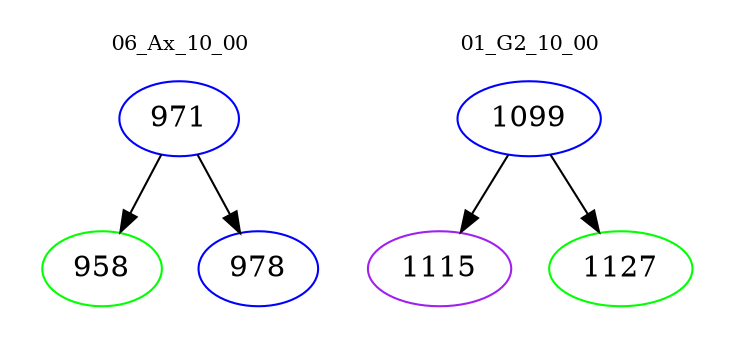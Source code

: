 digraph{
subgraph cluster_0 {
color = white
label = "06_Ax_10_00";
fontsize=10;
T0_971 [label="971", color="blue"]
T0_971 -> T0_958 [color="black"]
T0_958 [label="958", color="green"]
T0_971 -> T0_978 [color="black"]
T0_978 [label="978", color="blue"]
}
subgraph cluster_1 {
color = white
label = "01_G2_10_00";
fontsize=10;
T1_1099 [label="1099", color="blue"]
T1_1099 -> T1_1115 [color="black"]
T1_1115 [label="1115", color="purple"]
T1_1099 -> T1_1127 [color="black"]
T1_1127 [label="1127", color="green"]
}
}
